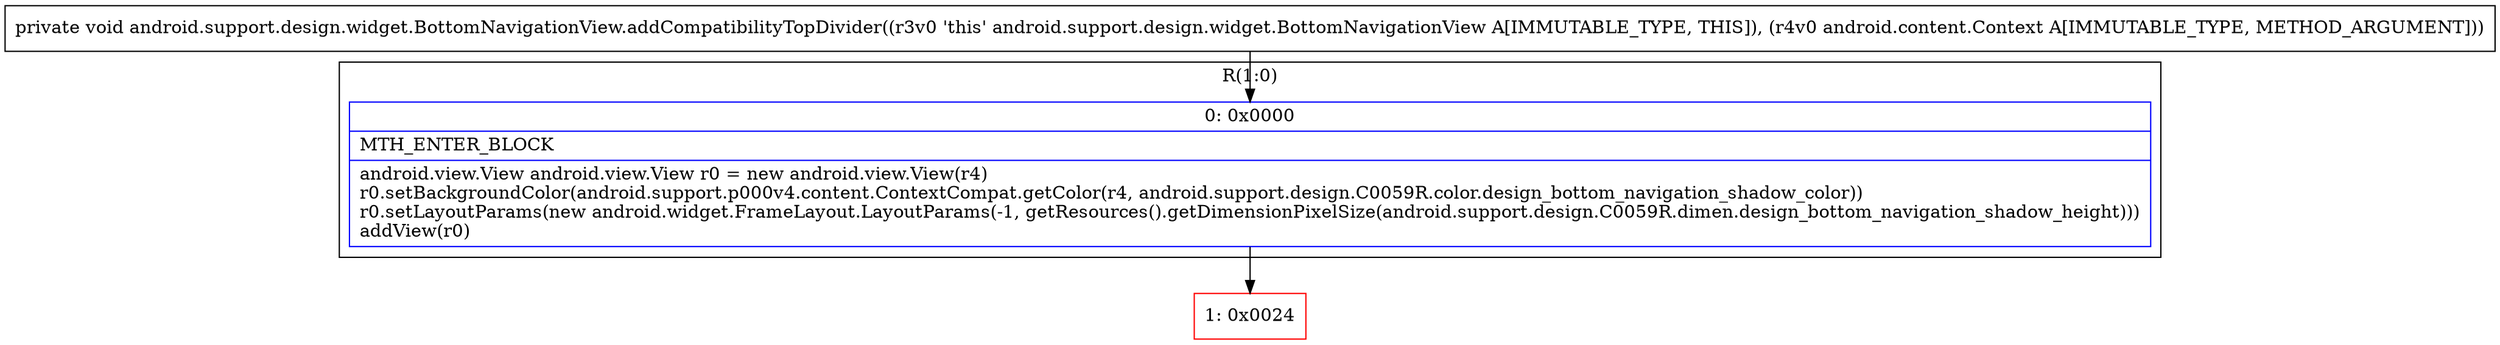 digraph "CFG forandroid.support.design.widget.BottomNavigationView.addCompatibilityTopDivider(Landroid\/content\/Context;)V" {
subgraph cluster_Region_2133389288 {
label = "R(1:0)";
node [shape=record,color=blue];
Node_0 [shape=record,label="{0\:\ 0x0000|MTH_ENTER_BLOCK\l|android.view.View android.view.View r0 = new android.view.View(r4)\lr0.setBackgroundColor(android.support.p000v4.content.ContextCompat.getColor(r4, android.support.design.C0059R.color.design_bottom_navigation_shadow_color))\lr0.setLayoutParams(new android.widget.FrameLayout.LayoutParams(\-1, getResources().getDimensionPixelSize(android.support.design.C0059R.dimen.design_bottom_navigation_shadow_height)))\laddView(r0)\l}"];
}
Node_1 [shape=record,color=red,label="{1\:\ 0x0024}"];
MethodNode[shape=record,label="{private void android.support.design.widget.BottomNavigationView.addCompatibilityTopDivider((r3v0 'this' android.support.design.widget.BottomNavigationView A[IMMUTABLE_TYPE, THIS]), (r4v0 android.content.Context A[IMMUTABLE_TYPE, METHOD_ARGUMENT])) }"];
MethodNode -> Node_0;
Node_0 -> Node_1;
}

